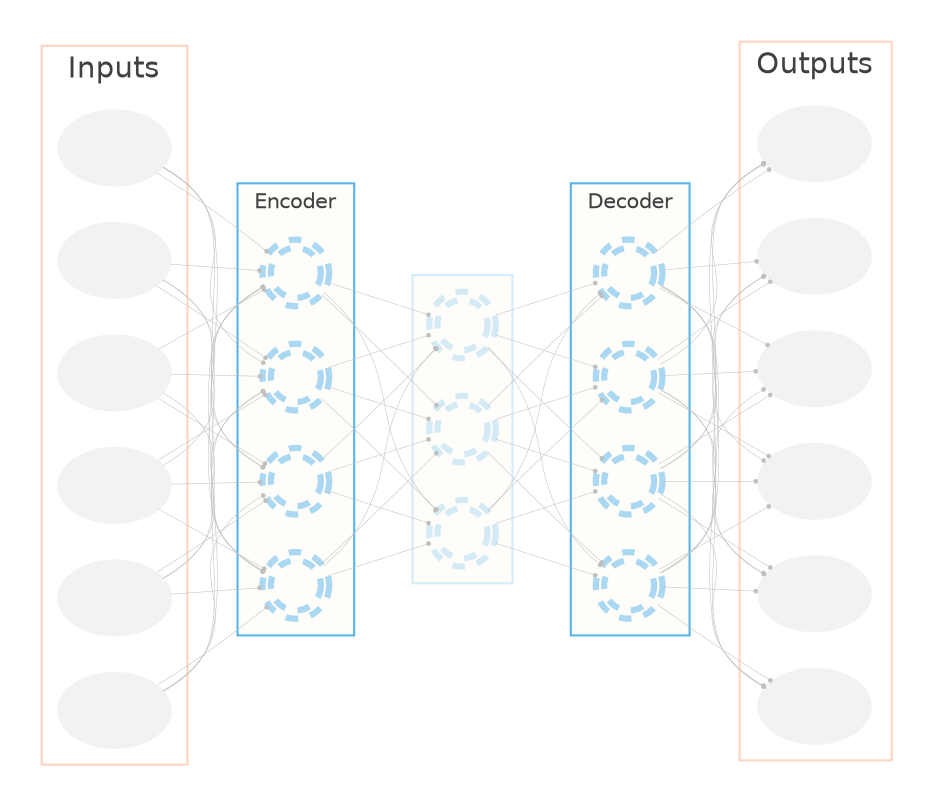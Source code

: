 digraph pca {
    // graphviz evidently cannot create a decent graph and allow the standard settings like bgcolor and name to work
    // you either create the look with rank=same or lose a lot of options without it.
    // so bizarre.
    rankdir=LR;
    fontcolor=gray25;
    node [shape=oval style=filled color=lightblue ordering=out fontname=Helvetica];
    edge [color=gray75 arrowhead=dot arrowsize=0.25 penwidth=0.25];

    subgraph cluster_observed {
        color= transparent;
        subgraph cluster_inputs {
            color= "#ff550040";
            label="Inputs";
            fontname=Helvetica;
            node [color=gray95 ordering=out label = ""];
            x1; x2; x3; x4; x5; x6;
        }
    }



    subgraph cluster_hidden{
        color=transparent;
        subgraph cluster_encoder {
        color= "#56B4E9";
        bgcolor="#FFEFD51A"
        label="Encoder";
        fontname=Helvetica;
        fontsize = 10;
        node [fixedsize=True fontsize =10 width=.33 color = "#56B4E980" shape=doublecircle style=dashed penwidth=3 label = ""];
        H1; H2; H3; H4;
    }

     subgraph cluster_middle {
        fontname=Helvetica;
        fontsize = 10;
        bgcolor="#FFEFD51A"
        color="#56B4E940";
        label="";
        node [fixedsize=True fontsize =10 width=.33 color = "#56B4E940" shape=doublecircle style=dashed penwidth=3 label = ""];
        H5; H6; H7;
    }

     subgraph cluster_decoder {
        color= "#56B4E9";
        fontname=Helvetica;
        bgcolor="#FFEFD51A"
        label="Decoder";
        fontsize = 10;
        node [fixedsize=True fontsize =10 width=.33 color = "#56B4E980" shape=doublecircle style=dashed penwidth=3 label = ""];
        H8; H9; H10; H11;
    }
    }


    subgraph cluster_observed2 {
        color= transparent;
        subgraph cluster_outputs {
            fontname=Helvetica;
            color= "#ff550040";
            label="Outputs";
            node [color=gray95 label = ""];
            y1; y2; y3; y4; y5; y6; 
        }
    }
    {x1 x2 x3 x4 x5 x6} -> H1;
    {x1 x2 x3 x4 x5 x6} -> H2;
    {x1 x2 x3 x4 x5 x6} -> H3;
    {x1 x2 x3 x4 x5 x6} -> H4;

    {H1 H2 H3 H4} -> H5;
    {H1 H2 H3 H4} -> H6;
    {H1 H2 H3 H4} -> H7;

    {H5 H6 H7} -> H8;
    {H5 H6 H7} -> H9;
    {H5 H6 H7} -> H10;
    {H5 H6 H7} -> H11;

    {H8 H9 H10 H11} -> y1;
    {H8 H9 H10 H11} -> y2;
    {H8 H9 H10 H11} -> y3;
    {H8 H9 H10 H11} -> y4;
    {H8 H9 H10 H11} -> y5;
    {H8 H9 H10 H11} -> y6;



    // x1 -> {H1 H2 H3 H4};
    // x2 -> {H1 H2 H3 H4};
    // x3 -> {H1 H2 H3 H4};
    // x4 -> {H1 H2 H3 H4};
    // x5 -> {H1 H2 H3 H4};
    // x6 -> {H1 H2 H3 H4};

    // {H1 H2 H3 H4} -> {H5 H6 H7};
    // {H5 H6 H7} -> {H8 H9 H10 H11};

    // {H8 H9 H10 H11} -> {y1 y2 y3 y4 y5 y6 };
}